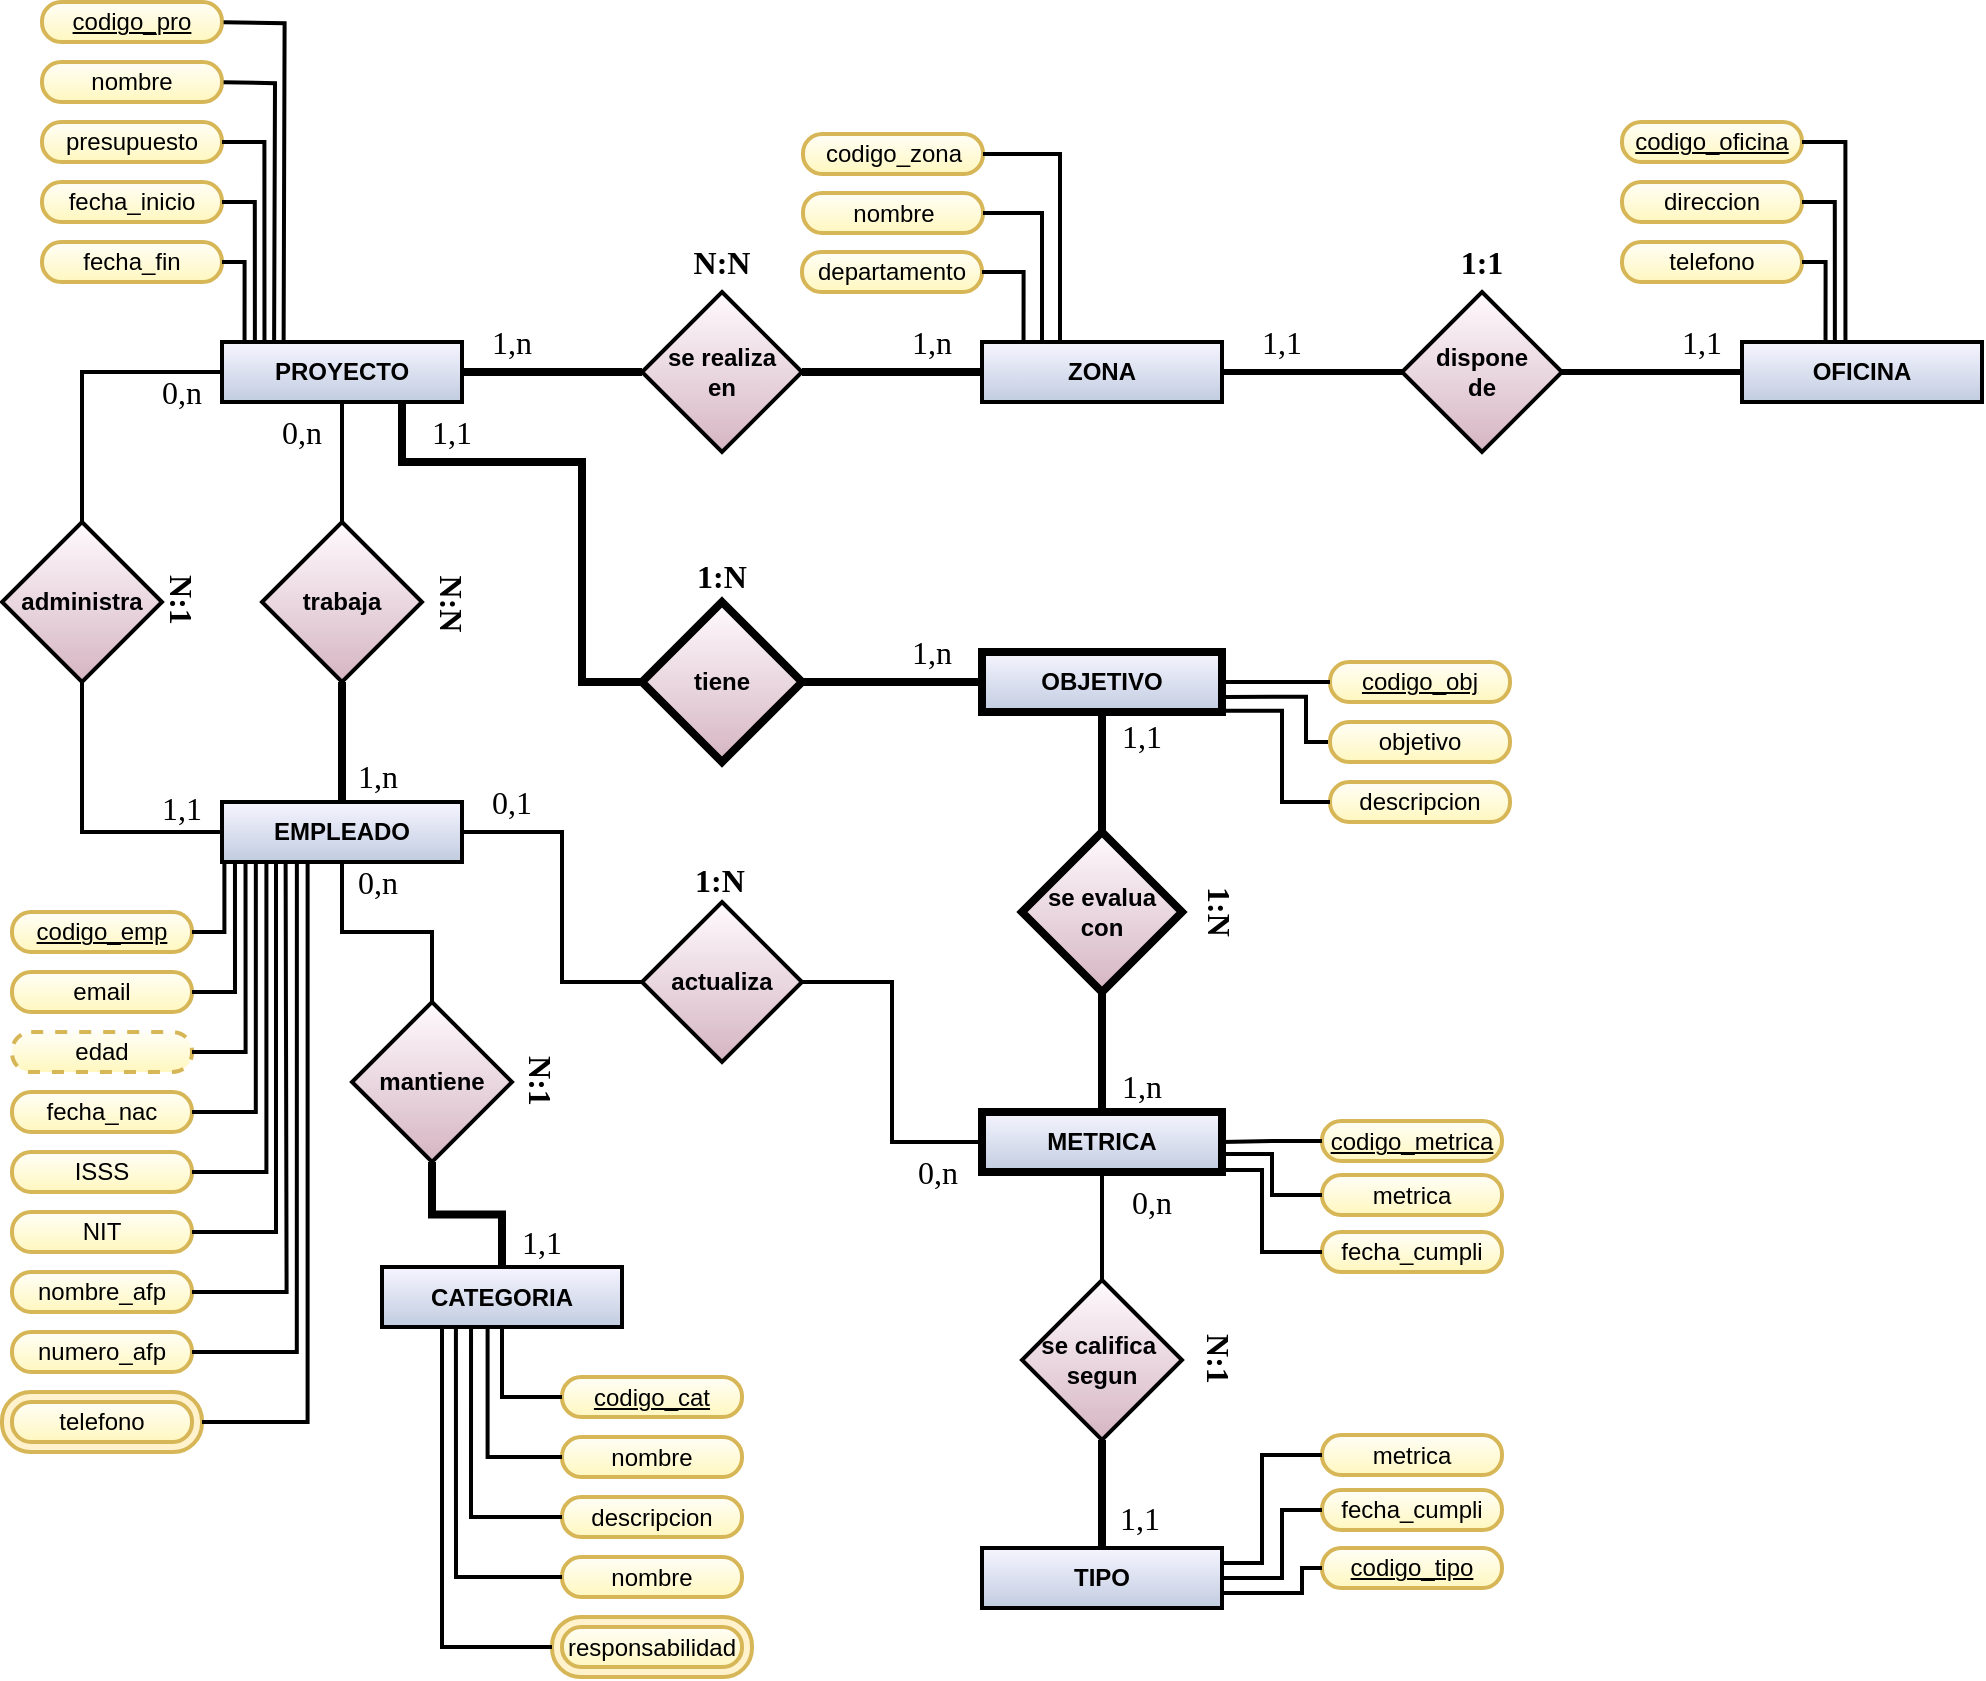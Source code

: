 <mxfile version="10.6.3" type="device"><diagram id="_KopTaFapNKgO1N5qOn7" name="Page-1"><mxGraphModel dx="840" dy="1403" grid="1" gridSize="10" guides="1" tooltips="1" connect="1" arrows="1" fold="1" page="1" pageScale="1" pageWidth="1100" pageHeight="1000" math="0" shadow="0"><root><mxCell id="0"/><mxCell id="1" parent="0"/><mxCell id="LlMzUBHytKIuVAPyVu_A-1" value="PROYECTO" style="rounded=0;whiteSpace=wrap;html=1;fillColor=#F6F5FF;strokeColor=#000000;strokeWidth=2;fontStyle=1;shadow=0;comic=0;gradientColor=#C1CCE0;" parent="1" vertex="1"><mxGeometry x="120" y="130" width="120" height="30" as="geometry"/></mxCell><mxCell id="LlMzUBHytKIuVAPyVu_A-2" value="OFICINA" style="rounded=0;whiteSpace=wrap;html=1;fillColor=#F6F5FF;strokeColor=#000000;strokeWidth=2;fontStyle=1;shadow=0;comic=0;gradientColor=#C1CCE0;" parent="1" vertex="1"><mxGeometry x="880" y="130" width="120" height="30" as="geometry"/></mxCell><mxCell id="LlMzUBHytKIuVAPyVu_A-3" value="METRICA" style="rounded=0;whiteSpace=wrap;html=1;fillColor=#F6F5FF;strokeColor=#000000;strokeWidth=4;fontStyle=1;shadow=0;comic=0;gradientColor=#C1CCE0;" parent="1" vertex="1"><mxGeometry x="500" y="515" width="120" height="30" as="geometry"/></mxCell><mxCell id="LlMzUBHytKIuVAPyVu_A-4" value="OBJETIVO" style="rounded=0;whiteSpace=wrap;html=1;fillColor=#F6F5FF;strokeColor=#000000;strokeWidth=4;fontStyle=1;shadow=0;comic=0;gradientColor=#C1CCE0;" parent="1" vertex="1"><mxGeometry x="500" y="285" width="120" height="30" as="geometry"/></mxCell><mxCell id="LlMzUBHytKIuVAPyVu_A-5" value="EMPLEADO" style="rounded=0;whiteSpace=wrap;html=1;fillColor=#F6F5FF;strokeColor=#000000;strokeWidth=2;fontStyle=1;shadow=0;comic=0;gradientColor=#C1CCE0;" parent="1" vertex="1"><mxGeometry x="120" y="360" width="120" height="30" as="geometry"/></mxCell><mxCell id="LlMzUBHytKIuVAPyVu_A-6" value="ZONA" style="rounded=0;whiteSpace=wrap;html=1;fillColor=#F6F5FF;strokeColor=#000000;strokeWidth=2;fontStyle=1;shadow=0;comic=0;gradientColor=#C1CCE0;" parent="1" vertex="1"><mxGeometry x="500" y="130" width="120" height="30" as="geometry"/></mxCell><mxCell id="LlMzUBHytKIuVAPyVu_A-7" value="se realiza&lt;br&gt;en&lt;br&gt;" style="rhombus;whiteSpace=wrap;html=1;rounded=0;shadow=0;glass=1;comic=0;strokeColor=#000000;strokeWidth=2;fillColor=#FFFAFE;gradientColor=#D5B5C2;fontStyle=1" parent="1" vertex="1"><mxGeometry x="330" y="105" width="80" height="80" as="geometry"/></mxCell><mxCell id="LlMzUBHytKIuVAPyVu_A-8" value="trabaja&lt;br&gt;" style="rhombus;whiteSpace=wrap;html=1;rounded=0;shadow=0;glass=1;comic=0;strokeColor=#000000;strokeWidth=2;fillColor=#FFFAFE;gradientColor=#D5B5C2;fontStyle=1" parent="1" vertex="1"><mxGeometry x="140" y="220" width="80" height="80" as="geometry"/></mxCell><mxCell id="LlMzUBHytKIuVAPyVu_A-9" value="tiene&lt;br&gt;" style="rhombus;whiteSpace=wrap;html=1;rounded=0;shadow=0;glass=1;comic=0;strokeColor=#000000;strokeWidth=4;fillColor=#FFFAFE;gradientColor=#D5B5C2;fontStyle=1" parent="1" vertex="1"><mxGeometry x="330" y="260" width="80" height="80" as="geometry"/></mxCell><mxCell id="LlMzUBHytKIuVAPyVu_A-10" value="dispone&lt;br&gt;de&lt;br&gt;" style="rhombus;whiteSpace=wrap;html=1;rounded=0;shadow=0;glass=1;comic=0;strokeColor=#000000;strokeWidth=2;fillColor=#FFFAFE;gradientColor=#D5B5C2;fontStyle=1" parent="1" vertex="1"><mxGeometry x="710" y="105" width="80" height="80" as="geometry"/></mxCell><mxCell id="LlMzUBHytKIuVAPyVu_A-11" value="se evalua&lt;br&gt;con&lt;br&gt;" style="rhombus;whiteSpace=wrap;html=1;rounded=0;shadow=0;glass=1;comic=0;strokeColor=#000000;strokeWidth=4;fillColor=#FFFAFE;gradientColor=#D5B5C2;fontStyle=1" parent="1" vertex="1"><mxGeometry x="520" y="375" width="80" height="80" as="geometry"/></mxCell><mxCell id="LlMzUBHytKIuVAPyVu_A-12" value="actualiza" style="rhombus;whiteSpace=wrap;html=1;rounded=0;shadow=0;glass=1;comic=0;strokeColor=#000000;strokeWidth=2;fillColor=#FFFAFE;gradientColor=#D5B5C2;fontStyle=1" parent="1" vertex="1"><mxGeometry x="330" y="410" width="80" height="80" as="geometry"/></mxCell><mxCell id="LlMzUBHytKIuVAPyVu_A-17" value="codigo_pro" style="rounded=1;whiteSpace=wrap;html=1;arcSize=48;fillColor=#FFFEF7;strokeColor=#d6b656;strokeWidth=2;glass=0;shadow=0;comic=0;gradientColor=#FFF7BF;fontStyle=4" parent="1" vertex="1"><mxGeometry x="30" y="-40" width="90" height="20" as="geometry"/></mxCell><mxCell id="LlMzUBHytKIuVAPyVu_A-18" value="nombre" style="rounded=1;whiteSpace=wrap;html=1;arcSize=48;fillColor=#FFFEF7;strokeColor=#d6b656;strokeWidth=2;glass=0;shadow=0;comic=0;gradientColor=#FFF7BF;" parent="1" vertex="1"><mxGeometry x="30" y="-10" width="90" height="20" as="geometry"/></mxCell><mxCell id="LlMzUBHytKIuVAPyVu_A-19" value="presupuesto" style="rounded=1;whiteSpace=wrap;html=1;arcSize=48;fillColor=#FFFEF7;strokeColor=#d6b656;strokeWidth=2;glass=0;shadow=0;comic=0;gradientColor=#FFF7BF;" parent="1" vertex="1"><mxGeometry x="30" y="20" width="90" height="20" as="geometry"/></mxCell><mxCell id="LlMzUBHytKIuVAPyVu_A-20" value="fecha_inicio" style="rounded=1;whiteSpace=wrap;html=1;arcSize=48;fillColor=#FFFEF7;strokeColor=#d6b656;strokeWidth=2;glass=0;shadow=0;comic=0;gradientColor=#FFF7BF;" parent="1" vertex="1"><mxGeometry x="30" y="50" width="90" height="20" as="geometry"/></mxCell><mxCell id="LlMzUBHytKIuVAPyVu_A-21" value="fecha_fin" style="rounded=1;whiteSpace=wrap;html=1;arcSize=48;fillColor=#FFFEF7;strokeColor=#d6b656;strokeWidth=2;glass=0;shadow=0;comic=0;gradientColor=#FFF7BF;" parent="1" vertex="1"><mxGeometry x="30" y="80" width="90" height="20" as="geometry"/></mxCell><mxCell id="LlMzUBHytKIuVAPyVu_A-22" value="direccion" style="rounded=1;whiteSpace=wrap;html=1;arcSize=48;fillColor=#FFFEF7;strokeColor=#d6b656;strokeWidth=2;glass=0;shadow=0;comic=0;gradientColor=#FFF7BF;" parent="1" vertex="1"><mxGeometry x="820" y="50" width="90" height="20" as="geometry"/></mxCell><mxCell id="LlMzUBHytKIuVAPyVu_A-23" value="telefono" style="rounded=1;whiteSpace=wrap;html=1;arcSize=48;fillColor=#FFFEF7;strokeColor=#d6b656;strokeWidth=2;glass=0;shadow=0;comic=0;gradientColor=#FFF7BF;" parent="1" vertex="1"><mxGeometry x="820" y="80" width="90" height="20" as="geometry"/></mxCell><mxCell id="LlMzUBHytKIuVAPyVu_A-24" value="codigo_oficina" style="rounded=1;whiteSpace=wrap;html=1;arcSize=48;fillColor=#FFFEF7;strokeColor=#d6b656;strokeWidth=2;glass=0;shadow=0;comic=0;gradientColor=#FFF7BF;fontStyle=4" parent="1" vertex="1"><mxGeometry x="820" y="20" width="90" height="20" as="geometry"/></mxCell><mxCell id="LlMzUBHytKIuVAPyVu_A-25" value="nombre" style="rounded=1;whiteSpace=wrap;html=1;arcSize=48;fillColor=#FFFEF7;strokeColor=#d6b656;strokeWidth=2;glass=0;shadow=0;comic=0;gradientColor=#FFF7BF;" parent="1" vertex="1"><mxGeometry x="290" y="677.5" width="90" height="20" as="geometry"/></mxCell><mxCell id="LlMzUBHytKIuVAPyVu_A-26" value="codigo_cat" style="rounded=1;whiteSpace=wrap;html=1;arcSize=48;fillColor=#FFFEF7;strokeColor=#d6b656;strokeWidth=2;glass=0;shadow=0;comic=0;gradientColor=#FFF7BF;fontStyle=4" parent="1" vertex="1"><mxGeometry x="290" y="647.5" width="90" height="20" as="geometry"/></mxCell><mxCell id="LlMzUBHytKIuVAPyVu_A-29" value="&lt;span&gt;codigo_zona&lt;/span&gt;" style="rounded=1;whiteSpace=wrap;html=1;arcSize=48;fillColor=#FFFEF7;strokeColor=#d6b656;strokeWidth=2;glass=0;shadow=0;comic=0;gradientColor=#FFF7BF;" parent="1" vertex="1"><mxGeometry x="410.5" y="26" width="90" height="20" as="geometry"/></mxCell><mxCell id="LlMzUBHytKIuVAPyVu_A-32" value="CATEGORIA" style="rounded=0;whiteSpace=wrap;html=1;fillColor=#F6F5FF;strokeColor=#000000;strokeWidth=2;fontStyle=1;shadow=0;comic=0;gradientColor=#C1CCE0;" parent="1" vertex="1"><mxGeometry x="200" y="592.5" width="120" height="30" as="geometry"/></mxCell><mxCell id="LlMzUBHytKIuVAPyVu_A-33" value="mantiene" style="rhombus;whiteSpace=wrap;html=1;rounded=0;shadow=0;glass=1;comic=0;strokeColor=#000000;strokeWidth=2;fillColor=#FFFAFE;gradientColor=#D5B5C2;fontStyle=1" parent="1" vertex="1"><mxGeometry x="185" y="460" width="80" height="80" as="geometry"/></mxCell><mxCell id="LlMzUBHytKIuVAPyVu_A-34" value="nombre" style="rounded=1;whiteSpace=wrap;html=1;arcSize=48;fillColor=#FFFEF7;strokeColor=#d6b656;strokeWidth=2;glass=0;shadow=0;comic=0;gradientColor=#FFF7BF;" parent="1" vertex="1"><mxGeometry x="290" y="737.5" width="90" height="20" as="geometry"/></mxCell><mxCell id="LlMzUBHytKIuVAPyVu_A-35" value="descripcion" style="rounded=1;whiteSpace=wrap;html=1;arcSize=48;fillColor=#FFFEF7;strokeColor=#d6b656;strokeWidth=2;glass=0;shadow=0;comic=0;gradientColor=#FFF7BF;" parent="1" vertex="1"><mxGeometry x="290" y="707.5" width="90" height="20" as="geometry"/></mxCell><mxCell id="LlMzUBHytKIuVAPyVu_A-36" value="" style="rounded=1;whiteSpace=wrap;html=1;arcSize=48;fillColor=#fff2cc;strokeColor=#d6b656;strokeWidth=2;" parent="1" vertex="1"><mxGeometry x="285" y="767.5" width="100" height="30" as="geometry"/></mxCell><mxCell id="LlMzUBHytKIuVAPyVu_A-37" value="responsabilidad" style="rounded=1;whiteSpace=wrap;html=1;arcSize=48;fillColor=#FFFEF7;strokeColor=#d6b656;strokeWidth=2;shadow=0;comic=0;glass=0;gradientColor=#FFF7BF;" parent="1" vertex="1"><mxGeometry x="290" y="772.5" width="90" height="20" as="geometry"/></mxCell><mxCell id="LlMzUBHytKIuVAPyVu_A-38" value="codigo_emp" style="rounded=1;whiteSpace=wrap;html=1;arcSize=48;fillColor=#FFFEF7;strokeColor=#d6b656;strokeWidth=2;glass=0;shadow=0;comic=0;gradientColor=#FFF7BF;fontStyle=4" parent="1" vertex="1"><mxGeometry x="15" y="415" width="90" height="20" as="geometry"/></mxCell><mxCell id="LlMzUBHytKIuVAPyVu_A-39" value="email" style="rounded=1;whiteSpace=wrap;html=1;arcSize=48;fillColor=#FFFEF7;strokeColor=#d6b656;strokeWidth=2;glass=0;shadow=0;comic=0;gradientColor=#FFF7BF;" parent="1" vertex="1"><mxGeometry x="15" y="445" width="90" height="20" as="geometry"/></mxCell><mxCell id="LlMzUBHytKIuVAPyVu_A-40" value="edad" style="rounded=1;whiteSpace=wrap;html=1;arcSize=48;fillColor=#FFFEF7;strokeColor=#d6b656;strokeWidth=2;glass=0;shadow=0;comic=0;gradientColor=#FFF7BF;dashed=1;" parent="1" vertex="1"><mxGeometry x="15" y="475" width="90" height="20" as="geometry"/></mxCell><mxCell id="LlMzUBHytKIuVAPyVu_A-41" value="fecha_nac" style="rounded=1;whiteSpace=wrap;html=1;arcSize=48;fillColor=#FFFEF7;strokeColor=#d6b656;strokeWidth=2;glass=0;shadow=0;comic=0;gradientColor=#FFF7BF;" parent="1" vertex="1"><mxGeometry x="15" y="505" width="90" height="20" as="geometry"/></mxCell><mxCell id="LlMzUBHytKIuVAPyVu_A-42" value="ISSS" style="rounded=1;whiteSpace=wrap;html=1;arcSize=48;fillColor=#FFFEF7;strokeColor=#d6b656;strokeWidth=2;glass=0;shadow=0;comic=0;gradientColor=#FFF7BF;" parent="1" vertex="1"><mxGeometry x="15" y="535" width="90" height="20" as="geometry"/></mxCell><mxCell id="LlMzUBHytKIuVAPyVu_A-43" value="NIT" style="rounded=1;whiteSpace=wrap;html=1;arcSize=48;fillColor=#FFFEF7;strokeColor=#d6b656;strokeWidth=2;glass=0;shadow=0;comic=0;gradientColor=#FFF7BF;" parent="1" vertex="1"><mxGeometry x="15" y="565" width="90" height="20" as="geometry"/></mxCell><mxCell id="LlMzUBHytKIuVAPyVu_A-44" value="nombre_afp" style="rounded=1;whiteSpace=wrap;html=1;arcSize=48;fillColor=#FFFEF7;strokeColor=#d6b656;strokeWidth=2;glass=0;shadow=0;comic=0;gradientColor=#FFF7BF;" parent="1" vertex="1"><mxGeometry x="15" y="595" width="90" height="20" as="geometry"/></mxCell><mxCell id="LlMzUBHytKIuVAPyVu_A-45" value="numero_afp" style="rounded=1;whiteSpace=wrap;html=1;arcSize=48;fillColor=#FFFEF7;strokeColor=#d6b656;strokeWidth=2;glass=0;shadow=0;comic=0;gradientColor=#FFF7BF;" parent="1" vertex="1"><mxGeometry x="15" y="625" width="90" height="20" as="geometry"/></mxCell><mxCell id="LlMzUBHytKIuVAPyVu_A-46" value="" style="rounded=1;whiteSpace=wrap;html=1;arcSize=48;fillColor=#fff2cc;strokeColor=#d6b656;strokeWidth=2;" parent="1" vertex="1"><mxGeometry x="10" y="655" width="100" height="30" as="geometry"/></mxCell><mxCell id="LlMzUBHytKIuVAPyVu_A-47" value="telefono" style="rounded=1;whiteSpace=wrap;html=1;arcSize=48;fillColor=#FFFEF7;strokeColor=#d6b656;strokeWidth=2;shadow=0;comic=0;glass=0;gradientColor=#FFF7BF;" parent="1" vertex="1"><mxGeometry x="15" y="660" width="90" height="20" as="geometry"/></mxCell><mxCell id="LlMzUBHytKIuVAPyVu_A-50" value="objetivo" style="rounded=1;whiteSpace=wrap;html=1;arcSize=48;fillColor=#FFFEF7;strokeColor=#d6b656;strokeWidth=2;glass=0;shadow=0;comic=0;gradientColor=#FFF7BF;" parent="1" vertex="1"><mxGeometry x="674" y="320" width="90" height="20" as="geometry"/></mxCell><mxCell id="LlMzUBHytKIuVAPyVu_A-51" value="descripcion" style="rounded=1;whiteSpace=wrap;html=1;arcSize=48;fillColor=#FFFEF7;strokeColor=#d6b656;strokeWidth=2;glass=0;shadow=0;comic=0;gradientColor=#FFF7BF;" parent="1" vertex="1"><mxGeometry x="674" y="350" width="90" height="20" as="geometry"/></mxCell><mxCell id="LlMzUBHytKIuVAPyVu_A-52" value="codigo_obj" style="rounded=1;whiteSpace=wrap;html=1;arcSize=48;fillColor=#FFFEF7;strokeColor=#d6b656;strokeWidth=2;glass=0;shadow=0;comic=0;gradientColor=#FFF7BF;fontStyle=4" parent="1" vertex="1"><mxGeometry x="674" y="290" width="90" height="20" as="geometry"/></mxCell><mxCell id="LlMzUBHytKIuVAPyVu_A-53" value="metrica" style="rounded=1;whiteSpace=wrap;html=1;arcSize=48;fillColor=#FFFEF7;strokeColor=#d6b656;strokeWidth=2;glass=0;shadow=0;comic=0;gradientColor=#FFF7BF;" parent="1" vertex="1"><mxGeometry x="670" y="546.5" width="90" height="20" as="geometry"/></mxCell><mxCell id="LlMzUBHytKIuVAPyVu_A-55" value="codigo_metrica" style="rounded=1;whiteSpace=wrap;html=1;arcSize=48;fillColor=#FFFEF7;strokeColor=#d6b656;strokeWidth=2;glass=0;shadow=0;comic=0;gradientColor=#FFF7BF;fontStyle=4" parent="1" vertex="1"><mxGeometry x="670" y="519.5" width="90" height="20" as="geometry"/></mxCell><mxCell id="LlMzUBHytKIuVAPyVu_A-57" value="" style="endArrow=none;html=1;exitX=0;exitY=0.5;exitDx=0;exitDy=0;edgeStyle=orthogonalEdgeStyle;rounded=0;strokeWidth=4;entryX=1;entryY=0.5;entryDx=0;entryDy=0;" parent="1" source="LlMzUBHytKIuVAPyVu_A-7" target="LlMzUBHytKIuVAPyVu_A-1" edge="1"><mxGeometry width="50" height="50" relative="1" as="geometry"><mxPoint x="160" y="100" as="sourcePoint"/><mxPoint x="320" y="90" as="targetPoint"/></mxGeometry></mxCell><mxCell id="LlMzUBHytKIuVAPyVu_A-58" value="" style="endArrow=none;html=1;exitX=0;exitY=0.5;exitDx=0;exitDy=0;edgeStyle=orthogonalEdgeStyle;rounded=0;strokeWidth=4;entryX=1;entryY=0.5;entryDx=0;entryDy=0;" parent="1" source="LlMzUBHytKIuVAPyVu_A-6" target="LlMzUBHytKIuVAPyVu_A-7" edge="1"><mxGeometry width="50" height="50" relative="1" as="geometry"><mxPoint x="340" y="155" as="sourcePoint"/><mxPoint x="250" y="155" as="targetPoint"/></mxGeometry></mxCell><mxCell id="LlMzUBHytKIuVAPyVu_A-61" value="" style="endArrow=none;html=1;edgeStyle=orthogonalEdgeStyle;rounded=0;strokeWidth=3;entryX=1;entryY=0.5;entryDx=0;entryDy=0;exitX=0;exitY=0.5;exitDx=0;exitDy=0;" parent="1" source="LlMzUBHytKIuVAPyVu_A-10" target="LlMzUBHytKIuVAPyVu_A-6" edge="1"><mxGeometry width="50" height="50" relative="1" as="geometry"><mxPoint x="600" y="-60" as="sourcePoint"/><mxPoint x="600" as="targetPoint"/></mxGeometry></mxCell><mxCell id="LlMzUBHytKIuVAPyVu_A-62" value="" style="endArrow=none;html=1;edgeStyle=orthogonalEdgeStyle;rounded=0;strokeWidth=3;entryX=1;entryY=0.5;entryDx=0;entryDy=0;exitX=0;exitY=0.5;exitDx=0;exitDy=0;" parent="1" source="LlMzUBHytKIuVAPyVu_A-2" target="LlMzUBHytKIuVAPyVu_A-10" edge="1"><mxGeometry width="50" height="50" relative="1" as="geometry"><mxPoint x="720" y="155" as="sourcePoint"/><mxPoint x="630" y="155" as="targetPoint"/></mxGeometry></mxCell><mxCell id="LlMzUBHytKIuVAPyVu_A-64" value="" style="endArrow=none;html=1;edgeStyle=orthogonalEdgeStyle;rounded=0;strokeWidth=4;entryX=1;entryY=0.5;entryDx=0;entryDy=0;exitX=0;exitY=0.5;exitDx=0;exitDy=0;" parent="1" source="LlMzUBHytKIuVAPyVu_A-4" target="LlMzUBHytKIuVAPyVu_A-9" edge="1"><mxGeometry width="50" height="50" relative="1" as="geometry"><mxPoint x="570" y="295" as="sourcePoint"/><mxPoint x="570" y="170" as="targetPoint"/></mxGeometry></mxCell><mxCell id="LlMzUBHytKIuVAPyVu_A-65" value="" style="endArrow=none;html=1;exitX=0;exitY=0.5;exitDx=0;exitDy=0;edgeStyle=orthogonalEdgeStyle;rounded=0;strokeWidth=4;entryX=0.75;entryY=1;entryDx=0;entryDy=0;" parent="1" source="LlMzUBHytKIuVAPyVu_A-9" target="LlMzUBHytKIuVAPyVu_A-1" edge="1"><mxGeometry width="50" height="50" relative="1" as="geometry"><mxPoint x="340" y="155" as="sourcePoint"/><mxPoint x="250" y="155" as="targetPoint"/><Array as="points"><mxPoint x="300" y="300"/><mxPoint x="300" y="190"/><mxPoint x="210" y="190"/></Array></mxGeometry></mxCell><mxCell id="LlMzUBHytKIuVAPyVu_A-66" value="" style="endArrow=none;html=1;exitX=0.5;exitY=0;exitDx=0;exitDy=0;edgeStyle=orthogonalEdgeStyle;rounded=0;strokeWidth=2;entryX=0.5;entryY=1;entryDx=0;entryDy=0;" parent="1" source="LlMzUBHytKIuVAPyVu_A-8" target="LlMzUBHytKIuVAPyVu_A-1" edge="1"><mxGeometry width="50" height="50" relative="1" as="geometry"><mxPoint x="340" y="155" as="sourcePoint"/><mxPoint x="250" y="155" as="targetPoint"/></mxGeometry></mxCell><mxCell id="LlMzUBHytKIuVAPyVu_A-67" value="" style="endArrow=none;html=1;exitX=0.5;exitY=0;exitDx=0;exitDy=0;edgeStyle=orthogonalEdgeStyle;rounded=0;strokeWidth=4;entryX=0.5;entryY=1;entryDx=0;entryDy=0;" parent="1" source="LlMzUBHytKIuVAPyVu_A-5" target="LlMzUBHytKIuVAPyVu_A-8" edge="1"><mxGeometry width="50" height="50" relative="1" as="geometry"><mxPoint x="190" y="230" as="sourcePoint"/><mxPoint x="190" y="170" as="targetPoint"/></mxGeometry></mxCell><mxCell id="LlMzUBHytKIuVAPyVu_A-70" value="" style="endArrow=none;html=1;exitX=0.5;exitY=0;exitDx=0;exitDy=0;edgeStyle=orthogonalEdgeStyle;rounded=0;strokeWidth=2;entryX=0.5;entryY=1;entryDx=0;entryDy=0;" parent="1" source="LlMzUBHytKIuVAPyVu_A-33" target="LlMzUBHytKIuVAPyVu_A-5" edge="1"><mxGeometry width="50" height="50" relative="1" as="geometry"><mxPoint x="190" y="370" as="sourcePoint"/><mxPoint x="190" y="310" as="targetPoint"/></mxGeometry></mxCell><mxCell id="LlMzUBHytKIuVAPyVu_A-71" value="" style="endArrow=none;html=1;edgeStyle=orthogonalEdgeStyle;rounded=0;strokeWidth=4;entryX=0.5;entryY=1;entryDx=0;entryDy=0;exitX=0.5;exitY=0;exitDx=0;exitDy=0;" parent="1" source="LlMzUBHytKIuVAPyVu_A-32" target="LlMzUBHytKIuVAPyVu_A-33" edge="1"><mxGeometry width="50" height="50" relative="1" as="geometry"><mxPoint x="260" y="590" as="sourcePoint"/><mxPoint x="190" y="310" as="targetPoint"/></mxGeometry></mxCell><mxCell id="LlMzUBHytKIuVAPyVu_A-72" value="" style="endArrow=none;html=1;exitX=0;exitY=0.5;exitDx=0;exitDy=0;edgeStyle=orthogonalEdgeStyle;rounded=0;strokeWidth=2;entryX=1;entryY=0.5;entryDx=0;entryDy=0;" parent="1" source="LlMzUBHytKIuVAPyVu_A-12" target="LlMzUBHytKIuVAPyVu_A-5" edge="1"><mxGeometry width="50" height="50" relative="1" as="geometry"><mxPoint x="340" y="155" as="sourcePoint"/><mxPoint x="250" y="155" as="targetPoint"/><Array as="points"><mxPoint x="290" y="450"/><mxPoint x="290" y="375"/></Array></mxGeometry></mxCell><mxCell id="LlMzUBHytKIuVAPyVu_A-73" value="" style="endArrow=none;html=1;exitX=0;exitY=0.5;exitDx=0;exitDy=0;edgeStyle=orthogonalEdgeStyle;rounded=0;strokeWidth=2;entryX=1;entryY=0.5;entryDx=0;entryDy=0;" parent="1" source="LlMzUBHytKIuVAPyVu_A-3" target="LlMzUBHytKIuVAPyVu_A-12" edge="1"><mxGeometry width="50" height="50" relative="1" as="geometry"><mxPoint x="340" y="155" as="sourcePoint"/><mxPoint x="250" y="155" as="targetPoint"/></mxGeometry></mxCell><mxCell id="LlMzUBHytKIuVAPyVu_A-75" value="" style="endArrow=none;html=1;edgeStyle=orthogonalEdgeStyle;rounded=0;strokeWidth=4;entryX=0.5;entryY=1;entryDx=0;entryDy=0;exitX=0.5;exitY=0;exitDx=0;exitDy=0;" parent="1" source="LlMzUBHytKIuVAPyVu_A-11" target="LlMzUBHytKIuVAPyVu_A-4" edge="1"><mxGeometry width="50" height="50" relative="1" as="geometry"><mxPoint x="570" y="295" as="sourcePoint"/><mxPoint x="570" y="170" as="targetPoint"/></mxGeometry></mxCell><mxCell id="LlMzUBHytKIuVAPyVu_A-76" value="" style="endArrow=none;html=1;edgeStyle=orthogonalEdgeStyle;rounded=0;strokeWidth=4;entryX=0.5;entryY=0;entryDx=0;entryDy=0;exitX=0.5;exitY=1;exitDx=0;exitDy=0;" parent="1" source="LlMzUBHytKIuVAPyVu_A-11" target="LlMzUBHytKIuVAPyVu_A-3" edge="1"><mxGeometry width="50" height="50" relative="1" as="geometry"><mxPoint x="570" y="385" as="sourcePoint"/><mxPoint x="570" y="325" as="targetPoint"/></mxGeometry></mxCell><mxCell id="LlMzUBHytKIuVAPyVu_A-80" value="" style="endArrow=none;html=1;exitX=1;exitY=0.5;exitDx=0;exitDy=0;edgeStyle=orthogonalEdgeStyle;rounded=0;strokeWidth=2;entryX=0.094;entryY=0.019;entryDx=0;entryDy=0;entryPerimeter=0;" parent="1" source="LlMzUBHytKIuVAPyVu_A-21" target="LlMzUBHytKIuVAPyVu_A-1" edge="1"><mxGeometry width="50" height="50" relative="1" as="geometry"><mxPoint x="339.81" y="154.857" as="sourcePoint"/><mxPoint x="249.81" y="154.857" as="targetPoint"/></mxGeometry></mxCell><mxCell id="LlMzUBHytKIuVAPyVu_A-81" value="" style="endArrow=none;html=1;exitX=1;exitY=0.5;exitDx=0;exitDy=0;edgeStyle=orthogonalEdgeStyle;rounded=0;strokeWidth=2;entryX=0.137;entryY=-0.029;entryDx=0;entryDy=0;entryPerimeter=0;" parent="1" source="LlMzUBHytKIuVAPyVu_A-20" target="LlMzUBHytKIuVAPyVu_A-1" edge="1"><mxGeometry width="50" height="50" relative="1" as="geometry"><mxPoint x="129.81" y="100.095" as="sourcePoint"/><mxPoint x="141.238" y="140.571" as="targetPoint"/></mxGeometry></mxCell><mxCell id="LlMzUBHytKIuVAPyVu_A-82" value="" style="endArrow=none;html=1;exitX=1;exitY=0.5;exitDx=0;exitDy=0;edgeStyle=orthogonalEdgeStyle;rounded=0;strokeWidth=2;entryX=0.177;entryY=-0.029;entryDx=0;entryDy=0;entryPerimeter=0;" parent="1" source="LlMzUBHytKIuVAPyVu_A-19" target="LlMzUBHytKIuVAPyVu_A-1" edge="1"><mxGeometry width="50" height="50" relative="1" as="geometry"><mxPoint x="129.81" y="70.095" as="sourcePoint"/><mxPoint x="146.476" y="139.143" as="targetPoint"/></mxGeometry></mxCell><mxCell id="LlMzUBHytKIuVAPyVu_A-83" value="" style="endArrow=none;html=1;exitX=1;exitY=0.5;exitDx=0;exitDy=0;edgeStyle=orthogonalEdgeStyle;rounded=0;strokeWidth=2;entryX=0.209;entryY=0.003;entryDx=0;entryDy=0;entryPerimeter=0;" parent="1" edge="1"><mxGeometry width="50" height="50" relative="1" as="geometry"><mxPoint x="120.81" y="0.095" as="sourcePoint"/><mxPoint x="146.048" y="130.095" as="targetPoint"/></mxGeometry></mxCell><mxCell id="LlMzUBHytKIuVAPyVu_A-84" value="" style="endArrow=none;html=1;exitX=1;exitY=0.5;exitDx=0;exitDy=0;edgeStyle=orthogonalEdgeStyle;rounded=0;strokeWidth=2;entryX=0.25;entryY=0;entryDx=0;entryDy=0;" parent="1" edge="1"><mxGeometry width="50" height="50" relative="1" as="geometry"><mxPoint x="120.81" y="-29.905" as="sourcePoint"/><mxPoint x="150.81" y="130.095" as="targetPoint"/></mxGeometry></mxCell><mxCell id="LlMzUBHytKIuVAPyVu_A-85" value="" style="endArrow=none;html=1;exitX=1;exitY=0.5;exitDx=0;exitDy=0;edgeStyle=orthogonalEdgeStyle;rounded=0;strokeWidth=2;entryX=0.01;entryY=1.003;entryDx=0;entryDy=0;entryPerimeter=0;" parent="1" source="LlMzUBHytKIuVAPyVu_A-38" target="LlMzUBHytKIuVAPyVu_A-5" edge="1"><mxGeometry width="50" height="50" relative="1" as="geometry"><mxPoint x="39.81" y="370.095" as="sourcePoint"/><mxPoint x="129.81" y="384.857" as="targetPoint"/></mxGeometry></mxCell><mxCell id="LlMzUBHytKIuVAPyVu_A-86" value="" style="endArrow=none;html=1;exitX=1;exitY=0.5;exitDx=0;exitDy=0;edgeStyle=orthogonalEdgeStyle;rounded=0;strokeWidth=2;entryX=0.054;entryY=0.987;entryDx=0;entryDy=0;entryPerimeter=0;" parent="1" source="LlMzUBHytKIuVAPyVu_A-39" target="LlMzUBHytKIuVAPyVu_A-5" edge="1"><mxGeometry width="50" height="50" relative="1" as="geometry"><mxPoint x="115.048" y="434.857" as="sourcePoint"/><mxPoint x="131.238" y="400.095" as="targetPoint"/></mxGeometry></mxCell><mxCell id="LlMzUBHytKIuVAPyVu_A-87" value="" style="endArrow=none;html=1;exitX=1;exitY=0.5;exitDx=0;exitDy=0;edgeStyle=orthogonalEdgeStyle;rounded=0;strokeWidth=2;entryX=0.098;entryY=1.035;entryDx=0;entryDy=0;entryPerimeter=0;" parent="1" source="LlMzUBHytKIuVAPyVu_A-40" target="LlMzUBHytKIuVAPyVu_A-5" edge="1"><mxGeometry width="50" height="50" relative="1" as="geometry"><mxPoint x="115.048" y="464.857" as="sourcePoint"/><mxPoint x="136.476" y="399.619" as="targetPoint"/></mxGeometry></mxCell><mxCell id="LlMzUBHytKIuVAPyVu_A-88" value="" style="endArrow=none;html=1;exitX=1;exitY=0.5;exitDx=0;exitDy=0;edgeStyle=orthogonalEdgeStyle;rounded=0;strokeWidth=2;entryX=0.141;entryY=0.971;entryDx=0;entryDy=0;entryPerimeter=0;" parent="1" source="LlMzUBHytKIuVAPyVu_A-41" target="LlMzUBHytKIuVAPyVu_A-5" edge="1"><mxGeometry width="50" height="50" relative="1" as="geometry"><mxPoint x="115.048" y="494.857" as="sourcePoint"/><mxPoint x="160" y="420" as="targetPoint"/></mxGeometry></mxCell><mxCell id="LlMzUBHytKIuVAPyVu_A-89" value="" style="endArrow=none;html=1;exitX=1;exitY=0.5;exitDx=0;exitDy=0;edgeStyle=orthogonalEdgeStyle;rounded=0;strokeWidth=2;entryX=0.185;entryY=0.971;entryDx=0;entryDy=0;entryPerimeter=0;" parent="1" source="LlMzUBHytKIuVAPyVu_A-42" target="LlMzUBHytKIuVAPyVu_A-5" edge="1"><mxGeometry width="50" height="50" relative="1" as="geometry"><mxPoint x="115.048" y="524.857" as="sourcePoint"/><mxPoint x="146.952" y="399.143" as="targetPoint"/></mxGeometry></mxCell><mxCell id="LlMzUBHytKIuVAPyVu_A-90" value="" style="endArrow=none;html=1;exitX=1;exitY=0.5;exitDx=0;exitDy=0;edgeStyle=orthogonalEdgeStyle;rounded=0;strokeWidth=2;entryX=0.225;entryY=1.003;entryDx=0;entryDy=0;entryPerimeter=0;" parent="1" source="LlMzUBHytKIuVAPyVu_A-43" target="LlMzUBHytKIuVAPyVu_A-5" edge="1"><mxGeometry width="50" height="50" relative="1" as="geometry"><mxPoint x="115.048" y="554.857" as="sourcePoint"/><mxPoint x="152.19" y="399.143" as="targetPoint"/></mxGeometry></mxCell><mxCell id="LlMzUBHytKIuVAPyVu_A-91" value="" style="endArrow=none;html=1;edgeStyle=orthogonalEdgeStyle;rounded=0;strokeWidth=2;entryX=0.25;entryY=1;entryDx=0;entryDy=0;" parent="1" source="LlMzUBHytKIuVAPyVu_A-44" edge="1"><mxGeometry width="50" height="50" relative="1" as="geometry"><mxPoint x="107.048" y="604.857" as="sourcePoint"/><mxPoint x="151.81" y="390.095" as="targetPoint"/></mxGeometry></mxCell><mxCell id="LlMzUBHytKIuVAPyVu_A-92" value="" style="endArrow=none;html=1;edgeStyle=orthogonalEdgeStyle;rounded=0;strokeWidth=2;entryX=0.312;entryY=1.003;entryDx=0;entryDy=0;exitX=1;exitY=0.5;exitDx=0;exitDy=0;entryPerimeter=0;" parent="1" source="LlMzUBHytKIuVAPyVu_A-45" target="LlMzUBHytKIuVAPyVu_A-5" edge="1"><mxGeometry width="50" height="50" relative="1" as="geometry"><mxPoint x="115" y="614.857" as="sourcePoint"/><mxPoint x="161.81" y="400.095" as="targetPoint"/></mxGeometry></mxCell><mxCell id="LlMzUBHytKIuVAPyVu_A-93" value="" style="endArrow=none;html=1;edgeStyle=orthogonalEdgeStyle;rounded=0;strokeWidth=2;" parent="1" edge="1"><mxGeometry width="50" height="50" relative="1" as="geometry"><mxPoint x="110" y="670" as="sourcePoint"/><mxPoint x="162.81" y="390" as="targetPoint"/><Array as="points"><mxPoint x="163" y="670"/></Array></mxGeometry></mxCell><mxCell id="LlMzUBHytKIuVAPyVu_A-94" value="" style="endArrow=none;html=1;edgeStyle=orthogonalEdgeStyle;rounded=0;strokeWidth=2;entryX=0;entryY=0.5;entryDx=0;entryDy=0;exitX=0.5;exitY=1;exitDx=0;exitDy=0;" parent="1" source="LlMzUBHytKIuVAPyVu_A-32" target="LlMzUBHytKIuVAPyVu_A-26" edge="1"><mxGeometry width="50" height="50" relative="1" as="geometry"><mxPoint x="569.69" y="465.034" as="sourcePoint"/><mxPoint x="569.69" y="525.034" as="targetPoint"/></mxGeometry></mxCell><mxCell id="LlMzUBHytKIuVAPyVu_A-97" value="" style="endArrow=none;html=1;edgeStyle=orthogonalEdgeStyle;rounded=0;strokeWidth=2;entryX=0;entryY=0.5;entryDx=0;entryDy=0;exitX=0.44;exitY=0.981;exitDx=0;exitDy=0;exitPerimeter=0;" parent="1" source="LlMzUBHytKIuVAPyVu_A-32" target="LlMzUBHytKIuVAPyVu_A-25" edge="1"><mxGeometry width="50" height="50" relative="1" as="geometry"><mxPoint x="269.69" y="632.621" as="sourcePoint"/><mxPoint x="300.034" y="667.793" as="targetPoint"/></mxGeometry></mxCell><mxCell id="LlMzUBHytKIuVAPyVu_A-98" value="" style="endArrow=none;html=1;edgeStyle=orthogonalEdgeStyle;rounded=0;strokeWidth=2;entryX=0;entryY=0.5;entryDx=0;entryDy=0;exitX=0.371;exitY=1.004;exitDx=0;exitDy=0;exitPerimeter=0;" parent="1" source="LlMzUBHytKIuVAPyVu_A-32" target="LlMzUBHytKIuVAPyVu_A-35" edge="1"><mxGeometry width="50" height="50" relative="1" as="geometry"><mxPoint x="262.793" y="631.931" as="sourcePoint"/><mxPoint x="300.034" y="697.448" as="targetPoint"/></mxGeometry></mxCell><mxCell id="LlMzUBHytKIuVAPyVu_A-100" value="" style="endArrow=none;html=1;edgeStyle=orthogonalEdgeStyle;rounded=0;strokeWidth=2;entryX=0;entryY=0.5;entryDx=0;entryDy=0;exitX=0.25;exitY=1;exitDx=0;exitDy=0;" parent="1" source="LlMzUBHytKIuVAPyVu_A-32" target="LlMzUBHytKIuVAPyVu_A-36" edge="1"><mxGeometry width="50" height="50" relative="1" as="geometry"><mxPoint x="246.931" y="634.69" as="sourcePoint"/><mxPoint x="300.034" y="757.448" as="targetPoint"/></mxGeometry></mxCell><mxCell id="LlMzUBHytKIuVAPyVu_A-101" value="" style="endArrow=none;html=1;edgeStyle=orthogonalEdgeStyle;rounded=0;strokeWidth=2;entryX=0;entryY=0.5;entryDx=0;entryDy=0;exitX=0.308;exitY=1.004;exitDx=0;exitDy=0;exitPerimeter=0;" parent="1" source="LlMzUBHytKIuVAPyVu_A-32" target="LlMzUBHytKIuVAPyVu_A-34" edge="1"><mxGeometry width="50" height="50" relative="1" as="geometry"><mxPoint x="254.517" y="632.621" as="sourcePoint"/><mxPoint x="300.034" y="727.793" as="targetPoint"/></mxGeometry></mxCell><mxCell id="LlMzUBHytKIuVAPyVu_A-104" value="" style="endArrow=none;html=1;edgeStyle=orthogonalEdgeStyle;rounded=0;strokeWidth=2;entryX=1;entryY=0.5;entryDx=0;entryDy=0;exitX=0.348;exitY=-0.016;exitDx=0;exitDy=0;exitPerimeter=0;" parent="1" source="LlMzUBHytKIuVAPyVu_A-2" target="LlMzUBHytKIuVAPyVu_A-23" edge="1"><mxGeometry width="50" height="50" relative="1" as="geometry"><mxPoint x="600" y="140" as="sourcePoint"/><mxPoint x="600.034" y="80.207" as="targetPoint"/></mxGeometry></mxCell><mxCell id="LlMzUBHytKIuVAPyVu_A-106" value="" style="endArrow=none;html=1;edgeStyle=orthogonalEdgeStyle;rounded=0;strokeWidth=2;entryX=1;entryY=0.5;entryDx=0;entryDy=0;exitX=0.387;exitY=0.035;exitDx=0;exitDy=0;exitPerimeter=0;" parent="1" source="LlMzUBHytKIuVAPyVu_A-2" target="LlMzUBHytKIuVAPyVu_A-22" edge="1"><mxGeometry width="50" height="50" relative="1" as="geometry"><mxPoint x="931.714" y="139.619" as="sourcePoint"/><mxPoint x="919.81" y="100.095" as="targetPoint"/></mxGeometry></mxCell><mxCell id="LlMzUBHytKIuVAPyVu_A-107" value="" style="endArrow=none;html=1;edgeStyle=orthogonalEdgeStyle;rounded=0;strokeWidth=2;entryX=1;entryY=0.5;entryDx=0;entryDy=0;exitX=0.431;exitY=0.019;exitDx=0;exitDy=0;exitPerimeter=0;" parent="1" source="LlMzUBHytKIuVAPyVu_A-2" target="LlMzUBHytKIuVAPyVu_A-24" edge="1"><mxGeometry width="50" height="50" relative="1" as="geometry"><mxPoint x="936.476" y="141.048" as="sourcePoint"/><mxPoint x="919.81" y="70.095" as="targetPoint"/></mxGeometry></mxCell><mxCell id="LlMzUBHytKIuVAPyVu_A-108" value="" style="endArrow=none;html=1;edgeStyle=orthogonalEdgeStyle;rounded=0;strokeWidth=2;entryX=1;entryY=0.5;entryDx=0;entryDy=0;exitX=0;exitY=0.5;exitDx=0;exitDy=0;" parent="1" source="LlMzUBHytKIuVAPyVu_A-52" target="LlMzUBHytKIuVAPyVu_A-4" edge="1"><mxGeometry width="50" height="50" relative="1" as="geometry"><mxPoint x="569.81" y="384.857" as="sourcePoint"/><mxPoint x="569.81" y="324.857" as="targetPoint"/></mxGeometry></mxCell><mxCell id="LlMzUBHytKIuVAPyVu_A-109" value="" style="endArrow=none;html=1;edgeStyle=orthogonalEdgeStyle;rounded=0;strokeWidth=2;entryX=1;entryY=0.75;entryDx=0;entryDy=0;" parent="1" edge="1"><mxGeometry width="50" height="50" relative="1" as="geometry"><mxPoint x="673" y="330" as="sourcePoint"/><mxPoint x="621.69" y="307.448" as="targetPoint"/><Array as="points"><mxPoint x="662" y="330"/><mxPoint x="662" y="307"/></Array></mxGeometry></mxCell><mxCell id="LlMzUBHytKIuVAPyVu_A-110" value="" style="endArrow=none;html=1;edgeStyle=orthogonalEdgeStyle;rounded=0;strokeWidth=2;entryX=0.99;entryY=0.979;entryDx=0;entryDy=0;exitX=0;exitY=0.5;exitDx=0;exitDy=0;entryPerimeter=0;" parent="1" source="LlMzUBHytKIuVAPyVu_A-51" target="LlMzUBHytKIuVAPyVu_A-4" edge="1"><mxGeometry width="50" height="50" relative="1" as="geometry"><mxPoint x="709.81" y="340.095" as="sourcePoint"/><mxPoint x="629.81" y="317.714" as="targetPoint"/><Array as="points"><mxPoint x="650" y="360"/><mxPoint x="650" y="314"/></Array></mxGeometry></mxCell><mxCell id="LlMzUBHytKIuVAPyVu_A-116" value="departamento" style="rounded=1;whiteSpace=wrap;html=1;arcSize=48;fillColor=#FFFEF7;strokeColor=#d6b656;strokeWidth=2;glass=0;shadow=0;comic=0;gradientColor=#FFF7BF;" parent="1" vertex="1"><mxGeometry x="410" y="85" width="90" height="20" as="geometry"/></mxCell><mxCell id="LlMzUBHytKIuVAPyVu_A-118" value="" style="endArrow=none;html=1;edgeStyle=orthogonalEdgeStyle;rounded=0;strokeWidth=2;entryX=1;entryY=0.5;entryDx=0;entryDy=0;exitX=0.173;exitY=0.035;exitDx=0;exitDy=0;exitPerimeter=0;" parent="1" source="LlMzUBHytKIuVAPyVu_A-6" target="LlMzUBHytKIuVAPyVu_A-116" edge="1"><mxGeometry width="50" height="50" relative="1" as="geometry"><mxPoint x="600" y="140" as="sourcePoint"/><mxPoint x="599.81" y="80.095" as="targetPoint"/></mxGeometry></mxCell><mxCell id="LlMzUBHytKIuVAPyVu_A-120" value="1,n" style="text;html=1;strokeColor=none;fillColor=none;align=center;verticalAlign=middle;whiteSpace=wrap;rounded=0;shadow=0;glass=1;comic=0;fontSize=16;fontStyle=0;fontFamily=Tahoma;" parent="1" vertex="1"><mxGeometry x="245" y="120" width="40" height="20" as="geometry"/></mxCell><mxCell id="LlMzUBHytKIuVAPyVu_A-121" value="1,n" style="text;html=1;strokeColor=none;fillColor=none;align=center;verticalAlign=middle;whiteSpace=wrap;rounded=0;shadow=0;glass=1;comic=0;fontSize=16;fontStyle=0;fontFamily=Tahoma;" parent="1" vertex="1"><mxGeometry x="455" y="120" width="40" height="20" as="geometry"/></mxCell><mxCell id="LlMzUBHytKIuVAPyVu_A-122" value="1,1" style="text;html=1;strokeColor=none;fillColor=none;align=center;verticalAlign=middle;whiteSpace=wrap;rounded=0;shadow=0;glass=1;comic=0;fontSize=16;fontStyle=0;fontFamily=Tahoma;" parent="1" vertex="1"><mxGeometry x="630" y="120" width="40" height="20" as="geometry"/></mxCell><mxCell id="LlMzUBHytKIuVAPyVu_A-123" value="1,1" style="text;html=1;strokeColor=none;fillColor=none;align=center;verticalAlign=middle;whiteSpace=wrap;rounded=0;shadow=0;glass=1;comic=0;fontSize=16;fontStyle=0;fontFamily=Tahoma;" parent="1" vertex="1"><mxGeometry x="840" y="120" width="40" height="20" as="geometry"/></mxCell><mxCell id="LlMzUBHytKIuVAPyVu_A-126" value="1,1" style="text;html=1;strokeColor=none;fillColor=none;align=center;verticalAlign=middle;whiteSpace=wrap;rounded=0;shadow=0;glass=1;comic=0;fontSize=16;fontStyle=0;fontFamily=Tahoma;" parent="1" vertex="1"><mxGeometry x="215" y="165" width="40" height="20" as="geometry"/></mxCell><mxCell id="LlMzUBHytKIuVAPyVu_A-127" value="1,n" style="text;html=1;strokeColor=none;fillColor=none;align=center;verticalAlign=middle;whiteSpace=wrap;rounded=0;shadow=0;glass=1;comic=0;fontSize=16;fontStyle=0;fontFamily=Tahoma;" parent="1" vertex="1"><mxGeometry x="455" y="275" width="40" height="20" as="geometry"/></mxCell><mxCell id="LlMzUBHytKIuVAPyVu_A-128" value="0,n" style="text;html=1;strokeColor=none;fillColor=none;align=center;verticalAlign=middle;whiteSpace=wrap;rounded=0;shadow=0;glass=1;comic=0;fontSize=16;fontStyle=0;fontFamily=Tahoma;" parent="1" vertex="1"><mxGeometry x="140" y="165" width="40" height="20" as="geometry"/></mxCell><mxCell id="LlMzUBHytKIuVAPyVu_A-129" value="1,n" style="text;html=1;strokeColor=none;fillColor=none;align=center;verticalAlign=middle;whiteSpace=wrap;rounded=0;shadow=0;glass=1;comic=0;fontSize=16;fontStyle=0;fontFamily=Tahoma;" parent="1" vertex="1"><mxGeometry x="178" y="337" width="40" height="20" as="geometry"/></mxCell><mxCell id="LlMzUBHytKIuVAPyVu_A-130" value="0,n" style="text;html=1;strokeColor=none;fillColor=none;align=center;verticalAlign=middle;whiteSpace=wrap;rounded=0;shadow=0;glass=1;comic=0;fontSize=16;fontStyle=0;fontFamily=Tahoma;" parent="1" vertex="1"><mxGeometry x="457.5" y="535" width="40" height="20" as="geometry"/></mxCell><mxCell id="LlMzUBHytKIuVAPyVu_A-134" value="0,1" style="text;html=1;strokeColor=none;fillColor=none;align=center;verticalAlign=middle;whiteSpace=wrap;rounded=0;shadow=0;glass=1;comic=0;fontSize=16;fontStyle=0;fontFamily=Tahoma;" parent="1" vertex="1"><mxGeometry x="245" y="350" width="40" height="20" as="geometry"/></mxCell><mxCell id="LlMzUBHytKIuVAPyVu_A-136" value="1,1" style="text;html=1;strokeColor=none;fillColor=none;align=center;verticalAlign=middle;whiteSpace=wrap;rounded=0;shadow=0;glass=1;comic=0;fontSize=16;fontStyle=0;fontFamily=Tahoma;" parent="1" vertex="1"><mxGeometry x="260" y="570" width="40" height="20" as="geometry"/></mxCell><mxCell id="LlMzUBHytKIuVAPyVu_A-137" value="0,n" style="text;html=1;strokeColor=none;fillColor=none;align=center;verticalAlign=middle;whiteSpace=wrap;rounded=0;shadow=0;glass=1;comic=0;fontSize=16;fontStyle=0;fontFamily=Tahoma;" parent="1" vertex="1"><mxGeometry x="178" y="390" width="40" height="20" as="geometry"/></mxCell><mxCell id="LlMzUBHytKIuVAPyVu_A-138" value="1,n" style="text;html=1;strokeColor=none;fillColor=none;align=center;verticalAlign=middle;whiteSpace=wrap;rounded=0;shadow=0;glass=1;comic=0;fontSize=16;fontStyle=0;fontFamily=Tahoma;" parent="1" vertex="1"><mxGeometry x="560" y="492" width="40" height="20" as="geometry"/></mxCell><mxCell id="LlMzUBHytKIuVAPyVu_A-139" value="1,1" style="text;html=1;strokeColor=none;fillColor=none;align=center;verticalAlign=middle;whiteSpace=wrap;rounded=0;shadow=0;glass=1;comic=0;fontSize=16;fontStyle=0;fontFamily=Tahoma;" parent="1" vertex="1"><mxGeometry x="560" y="317" width="40" height="20" as="geometry"/></mxCell><mxCell id="LlMzUBHytKIuVAPyVu_A-146" value="N:N" style="text;html=1;strokeColor=none;fillColor=none;align=center;verticalAlign=middle;whiteSpace=wrap;rounded=0;shadow=0;glass=1;comic=0;fontSize=16;fontStyle=1;fontFamily=Tahoma;" parent="1" vertex="1"><mxGeometry x="350" y="80" width="40" height="20" as="geometry"/></mxCell><mxCell id="LlMzUBHytKIuVAPyVu_A-147" value="1:N" style="text;html=1;strokeColor=none;fillColor=none;align=center;verticalAlign=middle;whiteSpace=wrap;rounded=0;shadow=0;glass=1;comic=0;fontSize=16;fontStyle=1;fontFamily=Tahoma;" parent="1" vertex="1"><mxGeometry x="350" y="237" width="40" height="20" as="geometry"/></mxCell><mxCell id="LlMzUBHytKIuVAPyVu_A-148" value="1:N" style="text;html=1;strokeColor=none;fillColor=none;align=center;verticalAlign=middle;whiteSpace=wrap;rounded=0;shadow=0;glass=1;comic=0;fontSize=16;fontStyle=1;fontFamily=Tahoma;" parent="1" vertex="1"><mxGeometry x="349" y="389" width="40" height="20" as="geometry"/></mxCell><mxCell id="LlMzUBHytKIuVAPyVu_A-149" value="1:1" style="text;html=1;strokeColor=none;fillColor=none;align=center;verticalAlign=middle;whiteSpace=wrap;rounded=0;shadow=0;glass=1;comic=0;fontSize=16;fontStyle=1;fontFamily=Tahoma;" parent="1" vertex="1"><mxGeometry x="730" y="80" width="40" height="20" as="geometry"/></mxCell><mxCell id="LlMzUBHytKIuVAPyVu_A-150" value="1:N" style="text;html=1;strokeColor=none;fillColor=none;align=center;verticalAlign=middle;whiteSpace=wrap;rounded=0;shadow=0;glass=1;comic=0;fontSize=16;fontStyle=1;fontFamily=Tahoma;rotation=90;" parent="1" vertex="1"><mxGeometry x="599" y="405" width="40" height="20" as="geometry"/></mxCell><mxCell id="LlMzUBHytKIuVAPyVu_A-151" value="N:N" style="text;html=1;strokeColor=none;fillColor=none;align=center;verticalAlign=middle;whiteSpace=wrap;rounded=0;shadow=0;glass=1;comic=0;fontSize=16;fontStyle=1;fontFamily=Tahoma;rotation=90;" parent="1" vertex="1"><mxGeometry x="215" y="251" width="40" height="20" as="geometry"/></mxCell><mxCell id="LlMzUBHytKIuVAPyVu_A-152" value="fecha_cumpli" style="rounded=1;whiteSpace=wrap;html=1;arcSize=48;fillColor=#FFFEF7;strokeColor=#d6b656;strokeWidth=2;glass=0;shadow=0;comic=0;gradientColor=#FFF7BF;" parent="1" vertex="1"><mxGeometry x="670" y="575" width="90" height="20" as="geometry"/></mxCell><mxCell id="LlMzUBHytKIuVAPyVu_A-154" value="N:1" style="text;html=1;strokeColor=none;fillColor=none;align=center;verticalAlign=middle;whiteSpace=wrap;rounded=0;shadow=0;glass=1;comic=0;fontSize=16;fontStyle=1;fontFamily=Tahoma;rotation=90;" parent="1" vertex="1"><mxGeometry x="260" y="489.5" width="40" height="20" as="geometry"/></mxCell><mxCell id="LlMzUBHytKIuVAPyVu_A-155" value="TIPO" style="rounded=0;whiteSpace=wrap;html=1;fillColor=#F6F5FF;strokeColor=#000000;strokeWidth=2;fontStyle=1;shadow=0;comic=0;gradientColor=#C1CCE0;" parent="1" vertex="1"><mxGeometry x="500" y="733" width="120" height="30" as="geometry"/></mxCell><mxCell id="LlMzUBHytKIuVAPyVu_A-156" value="se califica&amp;nbsp;&lt;br&gt;segun&lt;br&gt;" style="rhombus;whiteSpace=wrap;html=1;rounded=0;shadow=0;glass=1;comic=0;strokeColor=#000000;strokeWidth=2;fillColor=#FFFAFE;gradientColor=#D5B5C2;fontStyle=1" parent="1" vertex="1"><mxGeometry x="520" y="599" width="80" height="80" as="geometry"/></mxCell><mxCell id="LlMzUBHytKIuVAPyVu_A-157" value="" style="endArrow=none;html=1;exitX=0.5;exitY=1;exitDx=0;exitDy=0;edgeStyle=orthogonalEdgeStyle;rounded=0;strokeWidth=2;entryX=0.5;entryY=0;entryDx=0;entryDy=0;" parent="1" source="LlMzUBHytKIuVAPyVu_A-3" target="LlMzUBHytKIuVAPyVu_A-156" edge="1"><mxGeometry width="50" height="50" relative="1" as="geometry"><mxPoint x="509.69" y="540.207" as="sourcePoint"/><mxPoint x="420.034" y="460.207" as="targetPoint"/></mxGeometry></mxCell><mxCell id="LlMzUBHytKIuVAPyVu_A-158" value="" style="endArrow=none;html=1;exitX=0.5;exitY=0;exitDx=0;exitDy=0;edgeStyle=orthogonalEdgeStyle;rounded=0;strokeWidth=4;entryX=0.5;entryY=1;entryDx=0;entryDy=0;" parent="1" source="LlMzUBHytKIuVAPyVu_A-155" target="LlMzUBHytKIuVAPyVu_A-156" edge="1"><mxGeometry width="50" height="50" relative="1" as="geometry"><mxPoint x="569.69" y="554.69" as="sourcePoint"/><mxPoint x="569.69" y="609.172" as="targetPoint"/></mxGeometry></mxCell><mxCell id="LlMzUBHytKIuVAPyVu_A-159" value="metrica" style="rounded=1;whiteSpace=wrap;html=1;arcSize=48;fillColor=#FFFEF7;strokeColor=#d6b656;strokeWidth=2;glass=0;shadow=0;comic=0;gradientColor=#FFF7BF;" parent="1" vertex="1"><mxGeometry x="670" y="676.5" width="90" height="20" as="geometry"/></mxCell><mxCell id="LlMzUBHytKIuVAPyVu_A-160" value="fecha_cumpli" style="rounded=1;whiteSpace=wrap;html=1;arcSize=48;fillColor=#FFFEF7;strokeColor=#d6b656;strokeWidth=2;glass=0;shadow=0;comic=0;gradientColor=#FFF7BF;" parent="1" vertex="1"><mxGeometry x="670" y="704" width="90" height="20" as="geometry"/></mxCell><mxCell id="LlMzUBHytKIuVAPyVu_A-161" value="" style="endArrow=none;html=1;exitX=0;exitY=0.5;exitDx=0;exitDy=0;edgeStyle=orthogonalEdgeStyle;rounded=0;strokeWidth=2;entryX=1;entryY=0.5;entryDx=0;entryDy=0;" parent="1" source="LlMzUBHytKIuVAPyVu_A-55" target="LlMzUBHytKIuVAPyVu_A-3" edge="1"><mxGeometry width="50" height="50" relative="1" as="geometry"><mxPoint x="509.69" y="540.207" as="sourcePoint"/><mxPoint x="420.034" y="460.207" as="targetPoint"/></mxGeometry></mxCell><mxCell id="LlMzUBHytKIuVAPyVu_A-162" value="" style="endArrow=none;html=1;exitX=0;exitY=0.5;exitDx=0;exitDy=0;edgeStyle=orthogonalEdgeStyle;rounded=0;strokeWidth=2;entryX=1;entryY=0.75;entryDx=0;entryDy=0;" parent="1" source="LlMzUBHytKIuVAPyVu_A-53" edge="1"><mxGeometry width="50" height="50" relative="1" as="geometry"><mxPoint x="669.81" y="562.286" as="sourcePoint"/><mxPoint x="619.81" y="543.714" as="targetPoint"/><Array as="points"><mxPoint x="645" y="556"/><mxPoint x="645" y="536"/><mxPoint x="620" y="536"/></Array></mxGeometry></mxCell><mxCell id="LlMzUBHytKIuVAPyVu_A-163" value="" style="endArrow=none;html=1;exitX=0;exitY=0.5;exitDx=0;exitDy=0;edgeStyle=orthogonalEdgeStyle;rounded=0;strokeWidth=2;entryX=0.98;entryY=0.967;entryDx=0;entryDy=0;entryPerimeter=0;" parent="1" source="LlMzUBHytKIuVAPyVu_A-152" target="LlMzUBHytKIuVAPyVu_A-3" edge="1"><mxGeometry width="50" height="50" relative="1" as="geometry"><mxPoint x="680.034" y="576.759" as="sourcePoint"/><mxPoint x="629.69" y="547.793" as="targetPoint"/><Array as="points"><mxPoint x="640" y="585"/><mxPoint x="640" y="544"/></Array></mxGeometry></mxCell><mxCell id="LlMzUBHytKIuVAPyVu_A-164" value="" style="endArrow=none;html=1;exitX=0;exitY=0.5;exitDx=0;exitDy=0;edgeStyle=orthogonalEdgeStyle;rounded=0;strokeWidth=2;entryX=1;entryY=0.25;entryDx=0;entryDy=0;" parent="1" source="LlMzUBHytKIuVAPyVu_A-159" target="LlMzUBHytKIuVAPyVu_A-155" edge="1"><mxGeometry width="50" height="50" relative="1" as="geometry"><mxPoint x="680.034" y="604.345" as="sourcePoint"/><mxPoint x="627.621" y="554" as="targetPoint"/><Array as="points"><mxPoint x="640" y="687"/><mxPoint x="640" y="741"/></Array></mxGeometry></mxCell><mxCell id="LlMzUBHytKIuVAPyVu_A-165" value="" style="endArrow=none;html=1;edgeStyle=orthogonalEdgeStyle;rounded=0;strokeWidth=2;entryX=1;entryY=0.5;entryDx=0;entryDy=0;" parent="1" target="LlMzUBHytKIuVAPyVu_A-155" edge="1"><mxGeometry width="50" height="50" relative="1" as="geometry"><mxPoint x="670" y="714" as="sourcePoint"/><mxPoint x="629.69" y="750.552" as="targetPoint"/><Array as="points"><mxPoint x="650" y="714"/><mxPoint x="650" y="748"/></Array></mxGeometry></mxCell><mxCell id="LlMzUBHytKIuVAPyVu_A-168" value="1,1" style="text;html=1;strokeColor=none;fillColor=none;align=center;verticalAlign=middle;whiteSpace=wrap;rounded=0;shadow=0;glass=1;comic=0;fontSize=16;fontStyle=0;fontFamily=Tahoma;" parent="1" vertex="1"><mxGeometry x="559" y="707.5" width="40" height="20" as="geometry"/></mxCell><mxCell id="LlMzUBHytKIuVAPyVu_A-169" value="0,n" style="text;html=1;strokeColor=none;fillColor=none;align=center;verticalAlign=middle;whiteSpace=wrap;rounded=0;shadow=0;glass=1;comic=0;fontSize=16;fontStyle=0;fontFamily=Tahoma;" parent="1" vertex="1"><mxGeometry x="565" y="550" width="40" height="20" as="geometry"/></mxCell><mxCell id="LlMzUBHytKIuVAPyVu_A-170" value="N:1" style="text;html=1;strokeColor=none;fillColor=none;align=center;verticalAlign=middle;whiteSpace=wrap;rounded=0;shadow=0;glass=1;comic=0;fontSize=16;fontStyle=1;fontFamily=Tahoma;rotation=90;" parent="1" vertex="1"><mxGeometry x="599" y="628.5" width="40" height="20" as="geometry"/></mxCell><mxCell id="LlMzUBHytKIuVAPyVu_A-171" value="codigo_tipo" style="rounded=1;whiteSpace=wrap;html=1;arcSize=48;fillColor=#FFFEF7;strokeColor=#d6b656;strokeWidth=2;glass=0;shadow=0;comic=0;gradientColor=#FFF7BF;fontStyle=4" parent="1" vertex="1"><mxGeometry x="670" y="733" width="90" height="20" as="geometry"/></mxCell><mxCell id="LlMzUBHytKIuVAPyVu_A-172" value="" style="endArrow=none;html=1;edgeStyle=orthogonalEdgeStyle;rounded=0;strokeWidth=2;entryX=1;entryY=0.75;entryDx=0;entryDy=0;exitX=0;exitY=0.5;exitDx=0;exitDy=0;" parent="1" source="LlMzUBHytKIuVAPyVu_A-171" target="LlMzUBHytKIuVAPyVu_A-155" edge="1"><mxGeometry width="50" height="50" relative="1" as="geometry"><mxPoint x="679.81" y="723.905" as="sourcePoint"/><mxPoint x="629.81" y="758.19" as="targetPoint"/><Array as="points"><mxPoint x="660" y="743"/><mxPoint x="660" y="755"/></Array></mxGeometry></mxCell><mxCell id="1DOZlKe9SzyflYI1SDyw-1" value="nombre" style="rounded=1;whiteSpace=wrap;html=1;arcSize=48;fillColor=#FFFEF7;strokeColor=#d6b656;strokeWidth=2;glass=0;shadow=0;comic=0;gradientColor=#FFF7BF;" vertex="1" parent="1"><mxGeometry x="410.5" y="55.5" width="90" height="20" as="geometry"/></mxCell><mxCell id="1DOZlKe9SzyflYI1SDyw-2" value="" style="endArrow=none;html=1;edgeStyle=orthogonalEdgeStyle;rounded=0;strokeWidth=2;entryX=1;entryY=0.5;entryDx=0;entryDy=0;exitX=0.25;exitY=0;exitDx=0;exitDy=0;" edge="1" parent="1" source="LlMzUBHytKIuVAPyVu_A-6" target="1DOZlKe9SzyflYI1SDyw-1"><mxGeometry width="50" height="50" relative="1" as="geometry"><mxPoint x="531" y="141" as="sourcePoint"/><mxPoint x="510" y="105" as="targetPoint"/></mxGeometry></mxCell><mxCell id="1DOZlKe9SzyflYI1SDyw-3" value="" style="endArrow=none;html=1;edgeStyle=orthogonalEdgeStyle;rounded=0;strokeWidth=2;entryX=1;entryY=0.5;entryDx=0;entryDy=0;exitX=0.325;exitY=0;exitDx=0;exitDy=0;exitPerimeter=0;" edge="1" parent="1" source="LlMzUBHytKIuVAPyVu_A-6" target="LlMzUBHytKIuVAPyVu_A-29"><mxGeometry width="50" height="50" relative="1" as="geometry"><mxPoint x="540" y="140" as="sourcePoint"/><mxPoint x="511" y="76" as="targetPoint"/></mxGeometry></mxCell><mxCell id="1DOZlKe9SzyflYI1SDyw-4" value="administra&lt;br&gt;" style="rhombus;whiteSpace=wrap;html=1;rounded=0;shadow=0;glass=1;comic=0;strokeColor=#000000;strokeWidth=2;fillColor=#FFFAFE;gradientColor=#D5B5C2;fontStyle=1" vertex="1" parent="1"><mxGeometry x="10" y="220" width="80" height="80" as="geometry"/></mxCell><mxCell id="1DOZlKe9SzyflYI1SDyw-5" value="" style="endArrow=none;html=1;exitX=0.5;exitY=0;exitDx=0;exitDy=0;edgeStyle=orthogonalEdgeStyle;rounded=0;strokeWidth=2;entryX=0;entryY=0.5;entryDx=0;entryDy=0;" edge="1" parent="1" source="1DOZlKe9SzyflYI1SDyw-4" target="LlMzUBHytKIuVAPyVu_A-1"><mxGeometry width="50" height="50" relative="1" as="geometry"><mxPoint x="190" y="230" as="sourcePoint"/><mxPoint x="190" y="170" as="targetPoint"/></mxGeometry></mxCell><mxCell id="1DOZlKe9SzyflYI1SDyw-6" value="" style="endArrow=none;html=1;exitX=0.5;exitY=1;exitDx=0;exitDy=0;edgeStyle=orthogonalEdgeStyle;rounded=0;strokeWidth=2;entryX=0;entryY=0.5;entryDx=0;entryDy=0;" edge="1" parent="1" source="1DOZlKe9SzyflYI1SDyw-4" target="LlMzUBHytKIuVAPyVu_A-5"><mxGeometry width="50" height="50" relative="1" as="geometry"><mxPoint x="60" y="230" as="sourcePoint"/><mxPoint x="130" y="155" as="targetPoint"/></mxGeometry></mxCell><mxCell id="1DOZlKe9SzyflYI1SDyw-7" value="0,n" style="text;html=1;strokeColor=none;fillColor=none;align=center;verticalAlign=middle;whiteSpace=wrap;rounded=0;shadow=0;glass=1;comic=0;fontSize=16;fontStyle=0;fontFamily=Tahoma;" vertex="1" parent="1"><mxGeometry x="80" y="145" width="40" height="20" as="geometry"/></mxCell><mxCell id="1DOZlKe9SzyflYI1SDyw-8" value="1,1" style="text;html=1;strokeColor=none;fillColor=none;align=center;verticalAlign=middle;whiteSpace=wrap;rounded=0;shadow=0;glass=1;comic=0;fontSize=16;fontStyle=0;fontFamily=Tahoma;" vertex="1" parent="1"><mxGeometry x="80" y="353" width="40" height="20" as="geometry"/></mxCell><mxCell id="1DOZlKe9SzyflYI1SDyw-9" value="N:1" style="text;html=1;strokeColor=none;fillColor=none;align=center;verticalAlign=middle;whiteSpace=wrap;rounded=0;shadow=0;glass=1;comic=0;fontSize=16;fontStyle=1;fontFamily=Tahoma;rotation=90;" vertex="1" parent="1"><mxGeometry x="80" y="249" width="40" height="20" as="geometry"/></mxCell></root></mxGraphModel></diagram></mxfile>